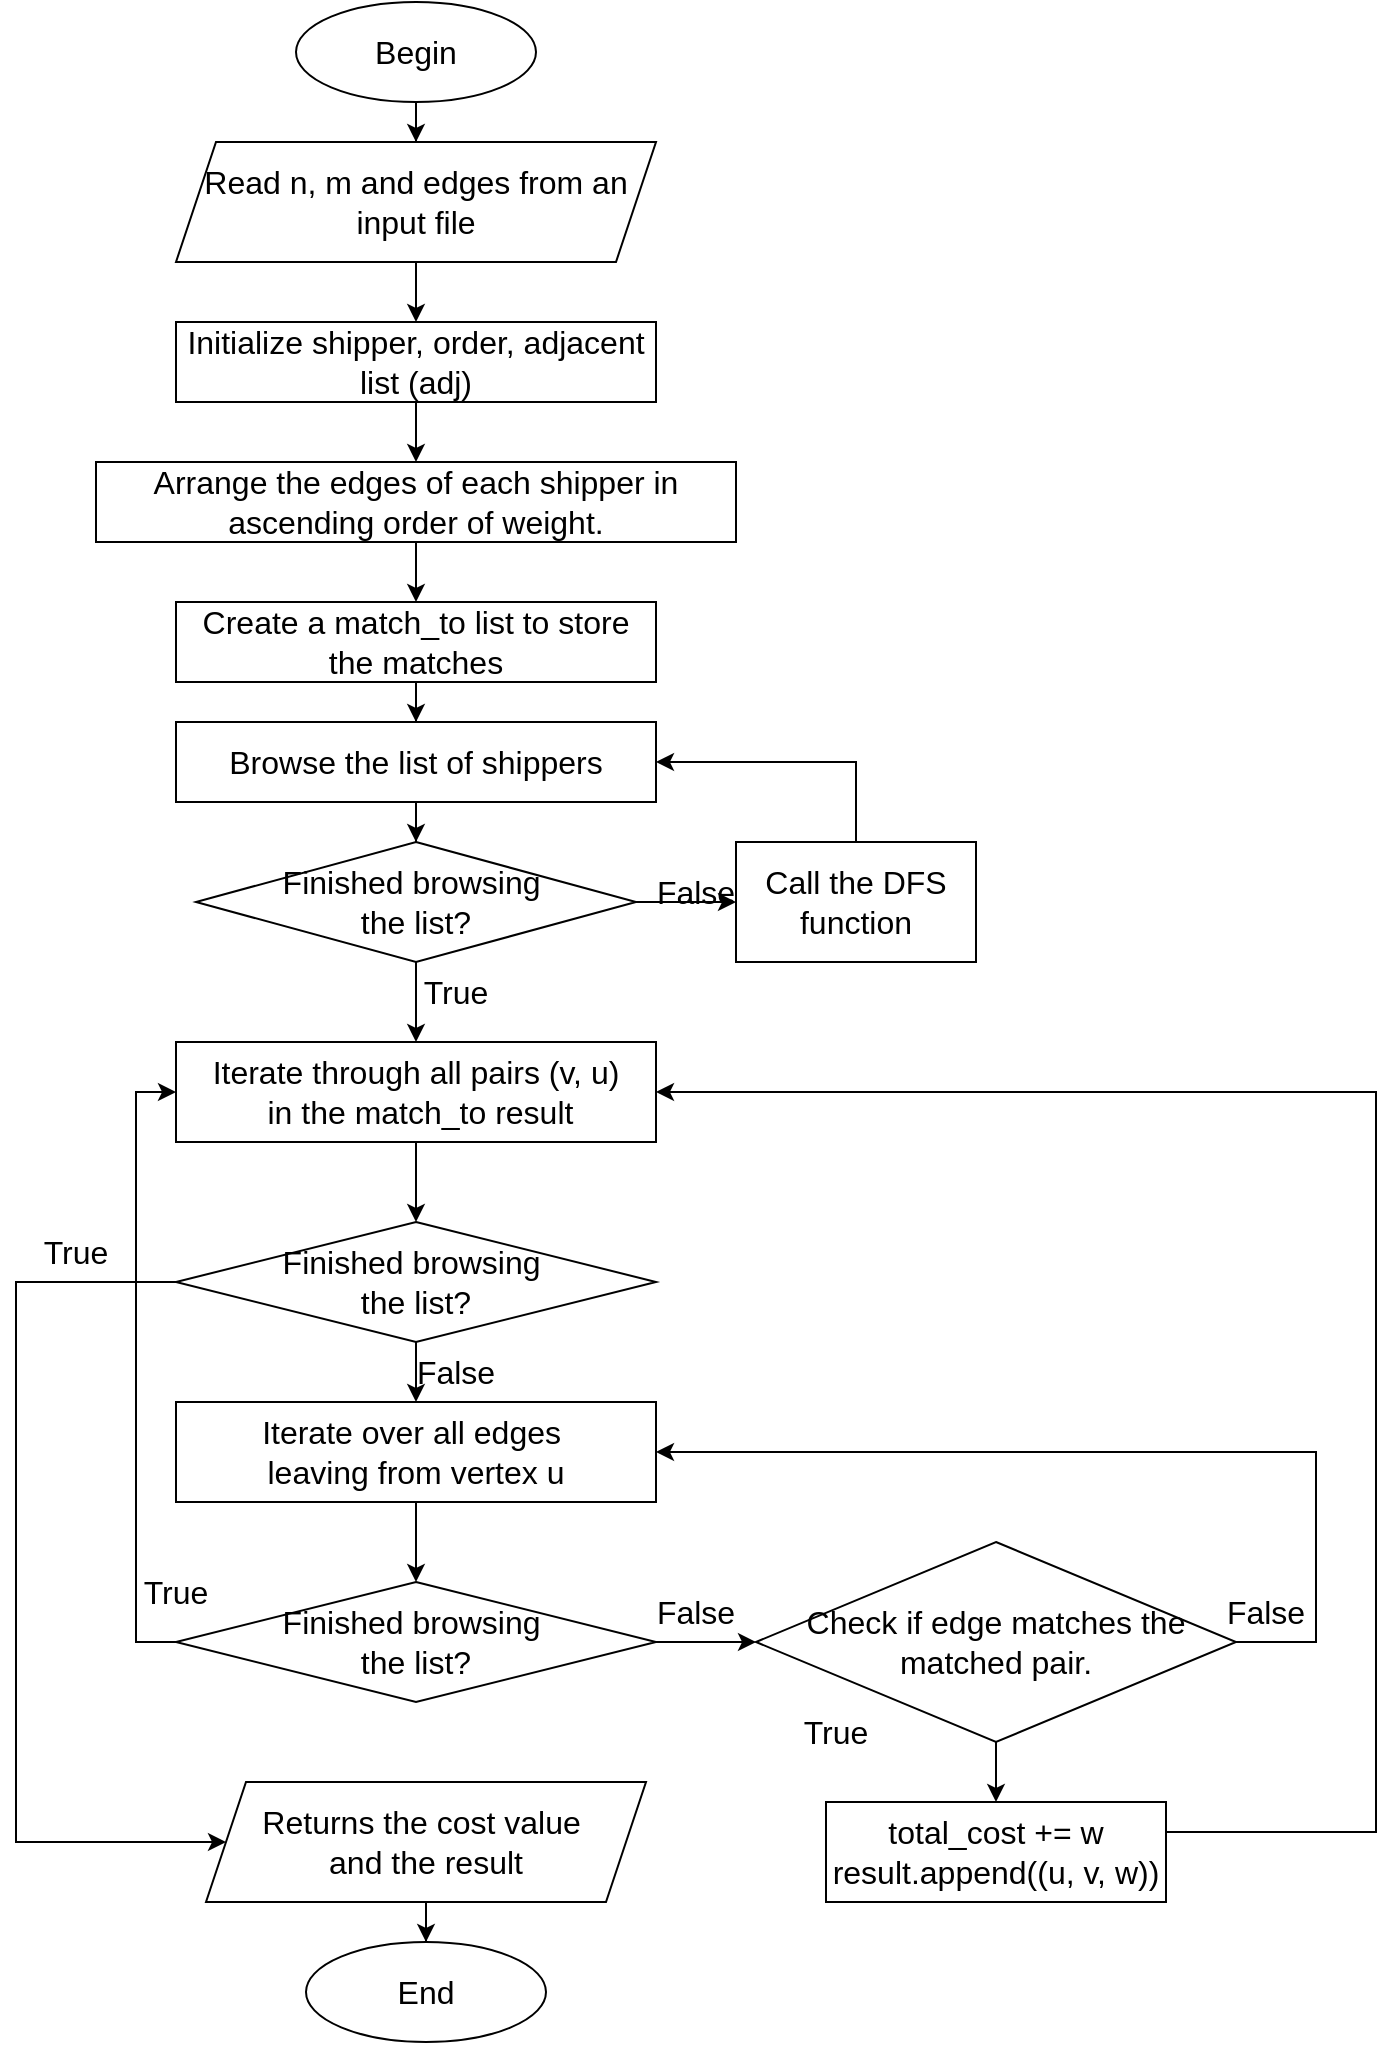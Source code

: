 <mxfile version="28.2.5" pages="2">
  <diagram name="Page-1" id="xVQ26TS-9nPnl3b0Swa5">
    <mxGraphModel dx="1426" dy="777" grid="1" gridSize="10" guides="1" tooltips="1" connect="1" arrows="1" fold="1" page="1" pageScale="1" pageWidth="850" pageHeight="1100" math="0" shadow="0">
      <root>
        <mxCell id="0" />
        <mxCell id="1" parent="0" />
        <mxCell id="BaPUnZjPbzNxUk9tTi28-2" value="" style="edgeStyle=orthogonalEdgeStyle;rounded=0;orthogonalLoop=1;jettySize=auto;html=1;" edge="1" parent="1" source="2A_SbFSFQwI9NCKNKfQg-1" target="BaPUnZjPbzNxUk9tTi28-1">
          <mxGeometry relative="1" as="geometry" />
        </mxCell>
        <mxCell id="2A_SbFSFQwI9NCKNKfQg-1" value="Begin" style="ellipse;whiteSpace=wrap;html=1;fontSize=16;" parent="1" vertex="1">
          <mxGeometry x="260" y="30" width="120" height="50" as="geometry" />
        </mxCell>
        <mxCell id="2A_SbFSFQwI9NCKNKfQg-7" value="" style="edgeStyle=orthogonalEdgeStyle;rounded=0;orthogonalLoop=1;jettySize=auto;html=1;fontSize=16;" parent="1" source="2A_SbFSFQwI9NCKNKfQg-4" target="2A_SbFSFQwI9NCKNKfQg-6" edge="1">
          <mxGeometry relative="1" as="geometry" />
        </mxCell>
        <mxCell id="2A_SbFSFQwI9NCKNKfQg-4" value="Initialize shipper, order, adjacent list (adj)" style="rounded=0;whiteSpace=wrap;html=1;fontSize=16;" parent="1" vertex="1">
          <mxGeometry x="200" y="190" width="240" height="40" as="geometry" />
        </mxCell>
        <mxCell id="2A_SbFSFQwI9NCKNKfQg-9" value="" style="edgeStyle=orthogonalEdgeStyle;rounded=0;orthogonalLoop=1;jettySize=auto;html=1;fontSize=16;" parent="1" source="2A_SbFSFQwI9NCKNKfQg-6" target="2A_SbFSFQwI9NCKNKfQg-8" edge="1">
          <mxGeometry relative="1" as="geometry" />
        </mxCell>
        <mxCell id="2A_SbFSFQwI9NCKNKfQg-6" value="Arrange the edges of each shipper in ascending order of weight." style="rounded=0;whiteSpace=wrap;html=1;fontSize=16;" parent="1" vertex="1">
          <mxGeometry x="160" y="260" width="320" height="40" as="geometry" />
        </mxCell>
        <mxCell id="2A_SbFSFQwI9NCKNKfQg-11" value="" style="edgeStyle=orthogonalEdgeStyle;rounded=0;orthogonalLoop=1;jettySize=auto;html=1;fontSize=16;" parent="1" source="2A_SbFSFQwI9NCKNKfQg-8" target="2A_SbFSFQwI9NCKNKfQg-10" edge="1">
          <mxGeometry relative="1" as="geometry" />
        </mxCell>
        <mxCell id="2A_SbFSFQwI9NCKNKfQg-8" value="Create a match_to list to store the matches" style="rounded=0;whiteSpace=wrap;html=1;fontSize=16;" parent="1" vertex="1">
          <mxGeometry x="200" y="330" width="240" height="40" as="geometry" />
        </mxCell>
        <mxCell id="2A_SbFSFQwI9NCKNKfQg-13" value="" style="edgeStyle=orthogonalEdgeStyle;rounded=0;orthogonalLoop=1;jettySize=auto;html=1;fontSize=16;" parent="1" source="2A_SbFSFQwI9NCKNKfQg-10" target="2A_SbFSFQwI9NCKNKfQg-12" edge="1">
          <mxGeometry relative="1" as="geometry" />
        </mxCell>
        <mxCell id="2A_SbFSFQwI9NCKNKfQg-10" value="Browse the list of shippers" style="rounded=0;whiteSpace=wrap;html=1;fontSize=16;" parent="1" vertex="1">
          <mxGeometry x="200" y="390" width="240" height="40" as="geometry" />
        </mxCell>
        <mxCell id="2A_SbFSFQwI9NCKNKfQg-15" style="edgeStyle=orthogonalEdgeStyle;rounded=0;orthogonalLoop=1;jettySize=auto;html=1;exitX=1;exitY=0.5;exitDx=0;exitDy=0;entryX=0;entryY=0.5;entryDx=0;entryDy=0;fontSize=16;" parent="1" source="2A_SbFSFQwI9NCKNKfQg-12" target="2A_SbFSFQwI9NCKNKfQg-14" edge="1">
          <mxGeometry relative="1" as="geometry" />
        </mxCell>
        <mxCell id="2A_SbFSFQwI9NCKNKfQg-17" value="" style="edgeStyle=orthogonalEdgeStyle;rounded=0;orthogonalLoop=1;jettySize=auto;html=1;fontSize=16;" parent="1" source="2A_SbFSFQwI9NCKNKfQg-12" target="2A_SbFSFQwI9NCKNKfQg-16" edge="1">
          <mxGeometry relative="1" as="geometry" />
        </mxCell>
        <mxCell id="2A_SbFSFQwI9NCKNKfQg-12" value="Finished browsing&amp;nbsp;&lt;div&gt;the list?&lt;/div&gt;" style="rhombus;whiteSpace=wrap;html=1;fontSize=16;" parent="1" vertex="1">
          <mxGeometry x="210" y="450" width="220" height="60" as="geometry" />
        </mxCell>
        <mxCell id="2A_SbFSFQwI9NCKNKfQg-18" style="edgeStyle=orthogonalEdgeStyle;rounded=0;orthogonalLoop=1;jettySize=auto;html=1;exitX=0.5;exitY=0;exitDx=0;exitDy=0;entryX=1;entryY=0.5;entryDx=0;entryDy=0;fontSize=16;" parent="1" source="2A_SbFSFQwI9NCKNKfQg-14" target="2A_SbFSFQwI9NCKNKfQg-10" edge="1">
          <mxGeometry relative="1" as="geometry" />
        </mxCell>
        <mxCell id="2A_SbFSFQwI9NCKNKfQg-14" value="Call the DFS function" style="rounded=0;whiteSpace=wrap;html=1;fontSize=16;" parent="1" vertex="1">
          <mxGeometry x="480" y="450" width="120" height="60" as="geometry" />
        </mxCell>
        <mxCell id="2A_SbFSFQwI9NCKNKfQg-20" value="" style="edgeStyle=orthogonalEdgeStyle;rounded=0;orthogonalLoop=1;jettySize=auto;html=1;fontSize=16;" parent="1" source="2A_SbFSFQwI9NCKNKfQg-16" target="2A_SbFSFQwI9NCKNKfQg-19" edge="1">
          <mxGeometry relative="1" as="geometry" />
        </mxCell>
        <mxCell id="2A_SbFSFQwI9NCKNKfQg-16" value="Iterate through all pairs (v, u)&lt;div&gt;&amp;nbsp;in the match_to result&lt;/div&gt;" style="rounded=0;whiteSpace=wrap;html=1;fontSize=16;" parent="1" vertex="1">
          <mxGeometry x="200" y="550" width="240" height="50" as="geometry" />
        </mxCell>
        <mxCell id="3Od6S8CFi3i6scTGe9zs-7" value="" style="edgeStyle=orthogonalEdgeStyle;rounded=0;orthogonalLoop=1;jettySize=auto;html=1;fontSize=16;" parent="1" source="2A_SbFSFQwI9NCKNKfQg-19" target="2A_SbFSFQwI9NCKNKfQg-22" edge="1">
          <mxGeometry relative="1" as="geometry" />
        </mxCell>
        <mxCell id="3Od6S8CFi3i6scTGe9zs-9" style="edgeStyle=orthogonalEdgeStyle;rounded=0;orthogonalLoop=1;jettySize=auto;html=1;fontSize=16;entryX=0;entryY=0.5;entryDx=0;entryDy=0;" parent="1" source="2A_SbFSFQwI9NCKNKfQg-19" target="BaPUnZjPbzNxUk9tTi28-5" edge="1">
          <mxGeometry relative="1" as="geometry">
            <Array as="points">
              <mxPoint x="120" y="670" />
              <mxPoint x="120" y="950" />
            </Array>
            <mxPoint x="190" y="950" as="targetPoint" />
          </mxGeometry>
        </mxCell>
        <mxCell id="2A_SbFSFQwI9NCKNKfQg-19" value="Finished browsing&amp;nbsp;&lt;div&gt;the list?&lt;/div&gt;" style="rhombus;whiteSpace=wrap;html=1;fontSize=16;" parent="1" vertex="1">
          <mxGeometry x="200" y="640" width="240" height="60" as="geometry" />
        </mxCell>
        <mxCell id="2A_SbFSFQwI9NCKNKfQg-25" value="" style="edgeStyle=orthogonalEdgeStyle;rounded=0;orthogonalLoop=1;jettySize=auto;html=1;fontSize=16;" parent="1" source="2A_SbFSFQwI9NCKNKfQg-22" target="2A_SbFSFQwI9NCKNKfQg-24" edge="1">
          <mxGeometry relative="1" as="geometry" />
        </mxCell>
        <mxCell id="2A_SbFSFQwI9NCKNKfQg-22" value="Iterate over all edges&amp;nbsp;&lt;div&gt;leaving from vertex u&lt;/div&gt;" style="rounded=0;whiteSpace=wrap;html=1;fontSize=16;" parent="1" vertex="1">
          <mxGeometry x="200" y="730" width="240" height="50" as="geometry" />
        </mxCell>
        <mxCell id="2A_SbFSFQwI9NCKNKfQg-27" style="edgeStyle=orthogonalEdgeStyle;rounded=0;orthogonalLoop=1;jettySize=auto;html=1;exitX=1;exitY=0.5;exitDx=0;exitDy=0;entryX=0;entryY=0.5;entryDx=0;entryDy=0;fontSize=16;" parent="1" source="2A_SbFSFQwI9NCKNKfQg-24" target="2A_SbFSFQwI9NCKNKfQg-26" edge="1">
          <mxGeometry relative="1" as="geometry" />
        </mxCell>
        <mxCell id="3Od6S8CFi3i6scTGe9zs-6" style="edgeStyle=orthogonalEdgeStyle;rounded=0;orthogonalLoop=1;jettySize=auto;html=1;exitX=0;exitY=0.5;exitDx=0;exitDy=0;entryX=0;entryY=0.5;entryDx=0;entryDy=0;fontSize=16;" parent="1" source="2A_SbFSFQwI9NCKNKfQg-24" target="2A_SbFSFQwI9NCKNKfQg-16" edge="1">
          <mxGeometry relative="1" as="geometry" />
        </mxCell>
        <mxCell id="2A_SbFSFQwI9NCKNKfQg-24" value="Finished browsing&amp;nbsp;&lt;div&gt;the list?&lt;/div&gt;" style="rhombus;whiteSpace=wrap;html=1;fontSize=16;" parent="1" vertex="1">
          <mxGeometry x="200" y="820" width="240" height="60" as="geometry" />
        </mxCell>
        <mxCell id="2A_SbFSFQwI9NCKNKfQg-29" value="" style="edgeStyle=orthogonalEdgeStyle;rounded=0;orthogonalLoop=1;jettySize=auto;html=1;fontSize=16;" parent="1" source="2A_SbFSFQwI9NCKNKfQg-26" target="2A_SbFSFQwI9NCKNKfQg-28" edge="1">
          <mxGeometry relative="1" as="geometry" />
        </mxCell>
        <mxCell id="2A_SbFSFQwI9NCKNKfQg-30" style="edgeStyle=orthogonalEdgeStyle;rounded=0;orthogonalLoop=1;jettySize=auto;html=1;exitX=1;exitY=0.5;exitDx=0;exitDy=0;entryX=1;entryY=0.5;entryDx=0;entryDy=0;fontSize=16;" parent="1" source="2A_SbFSFQwI9NCKNKfQg-26" target="2A_SbFSFQwI9NCKNKfQg-22" edge="1">
          <mxGeometry relative="1" as="geometry">
            <Array as="points">
              <mxPoint x="770" y="850" />
              <mxPoint x="770" y="755" />
            </Array>
          </mxGeometry>
        </mxCell>
        <mxCell id="2A_SbFSFQwI9NCKNKfQg-26" value="&lt;article data-turn=&quot;assistant&quot; data-scroll-anchor=&quot;true&quot; data-testid=&quot;conversation-turn-16&quot; data-turn-id=&quot;request-WEB:ffaf3457-9976-4367-9770-dad53610fd67-7&quot; dir=&quot;auto&quot; tabindex=&quot;-1&quot; class=&quot;text-token-text-primary w-full focus:outline-none scroll-mt-[calc(var(--header-height)+min(200px,max(70px,20svh)))]&quot;&gt;&lt;div class=&quot;text-base my-auto mx-auto pb-10 [--thread-content-margin:--spacing(4)] thread-sm:[--thread-content-margin:--spacing(6)] thread-lg:[--thread-content-margin:--spacing(16)] px-(--thread-content-margin)&quot;&gt;&lt;div tabindex=&quot;-1&quot; class=&quot;[--thread-content-max-width:40rem] thread-lg:[--thread-content-max-width:48rem] mx-auto max-w-(--thread-content-max-width) flex-1 group/turn-messages focus-visible:outline-hidden relative flex w-full min-w-0 flex-col agent-turn&quot;&gt;&lt;div class=&quot;flex max-w-full flex-col grow&quot;&gt;&lt;div data-message-model-slug=&quot;gpt-5-mini&quot; class=&quot;min-h-8 text-message relative flex w-full flex-col items-end gap-2 text-start break-words whitespace-normal [.text-message+&amp;amp;]:mt-5&quot; dir=&quot;auto&quot; data-message-id=&quot;9eead7fc-17b7-495d-b60a-0eb9cebfdc95&quot; data-message-author-role=&quot;assistant&quot;&gt;&lt;div class=&quot;flex w-full flex-col gap-1 empty:hidden first:pt-[1px]&quot;&gt;&lt;div class=&quot;markdown prose dark:prose-invert w-full break-words light markdown-new-styling&quot;&gt;&lt;p data-is-only-node=&quot;&quot; data-is-last-node=&quot;&quot; data-end=&quot;39&quot; data-start=&quot;0&quot;&gt;Check if edge matches the matched pair.&lt;/p&gt;&lt;/div&gt;&lt;/div&gt;&lt;/div&gt;&lt;/div&gt;&lt;div class=&quot;z-0 flex min-h-[46px] justify-start&quot;&gt;&lt;/div&gt;&lt;div class=&quot;mt-3 w-full empty:hidden&quot;&gt;&lt;div class=&quot;text-center&quot;&gt;&lt;/div&gt;&lt;/div&gt;&lt;/div&gt;&lt;/div&gt;&lt;/article&gt;&lt;div class=&quot;pointer-events-none h-px w-px&quot; data-edge=&quot;true&quot; aria-hidden=&quot;true&quot;&gt;&lt;/div&gt;" style="rhombus;whiteSpace=wrap;html=1;fontSize=16;" parent="1" vertex="1">
          <mxGeometry x="490" y="800" width="240" height="100" as="geometry" />
        </mxCell>
        <mxCell id="Ob2yLLa6XE7fqjVu12nJ-1" style="edgeStyle=orthogonalEdgeStyle;rounded=0;orthogonalLoop=1;jettySize=auto;html=1;entryX=1;entryY=0.5;entryDx=0;entryDy=0;" parent="1" source="2A_SbFSFQwI9NCKNKfQg-28" target="2A_SbFSFQwI9NCKNKfQg-16" edge="1">
          <mxGeometry relative="1" as="geometry">
            <Array as="points">
              <mxPoint x="800" y="945" />
              <mxPoint x="800" y="575" />
            </Array>
          </mxGeometry>
        </mxCell>
        <mxCell id="2A_SbFSFQwI9NCKNKfQg-28" value="total_cost += w&lt;div&gt;result.append((u, v, w))&lt;/div&gt;" style="rounded=0;whiteSpace=wrap;html=1;fontSize=16;" parent="1" vertex="1">
          <mxGeometry x="525" y="930" width="170" height="50" as="geometry" />
        </mxCell>
        <mxCell id="2A_SbFSFQwI9NCKNKfQg-38" value="" style="edgeStyle=orthogonalEdgeStyle;rounded=0;orthogonalLoop=1;jettySize=auto;html=1;fontSize=16;exitX=0.5;exitY=1;exitDx=0;exitDy=0;" parent="1" source="BaPUnZjPbzNxUk9tTi28-5" target="2A_SbFSFQwI9NCKNKfQg-37" edge="1">
          <mxGeometry relative="1" as="geometry">
            <mxPoint x="325" y="970" as="sourcePoint" />
          </mxGeometry>
        </mxCell>
        <mxCell id="2A_SbFSFQwI9NCKNKfQg-37" value="End" style="ellipse;whiteSpace=wrap;html=1;fontSize=16;" parent="1" vertex="1">
          <mxGeometry x="265" y="1000" width="120" height="50" as="geometry" />
        </mxCell>
        <mxCell id="3Od6S8CFi3i6scTGe9zs-10" value="True" style="text;strokeColor=none;align=center;fillColor=none;html=1;verticalAlign=middle;whiteSpace=wrap;rounded=0;fontSize=16;" parent="1" vertex="1">
          <mxGeometry x="310" y="510" width="60" height="30" as="geometry" />
        </mxCell>
        <mxCell id="3Od6S8CFi3i6scTGe9zs-11" value="False" style="text;strokeColor=none;align=center;fillColor=none;html=1;verticalAlign=middle;whiteSpace=wrap;rounded=0;fontSize=16;" parent="1" vertex="1">
          <mxGeometry x="430" y="460" width="60" height="30" as="geometry" />
        </mxCell>
        <mxCell id="3Od6S8CFi3i6scTGe9zs-12" value="True" style="text;strokeColor=none;align=center;fillColor=none;html=1;verticalAlign=middle;whiteSpace=wrap;rounded=0;fontSize=16;" parent="1" vertex="1">
          <mxGeometry x="120" y="640" width="60" height="30" as="geometry" />
        </mxCell>
        <mxCell id="3Od6S8CFi3i6scTGe9zs-13" value="False" style="text;strokeColor=none;align=center;fillColor=none;html=1;verticalAlign=middle;whiteSpace=wrap;rounded=0;fontSize=16;" parent="1" vertex="1">
          <mxGeometry x="310" y="700" width="60" height="30" as="geometry" />
        </mxCell>
        <mxCell id="3Od6S8CFi3i6scTGe9zs-14" value="True" style="text;strokeColor=none;align=center;fillColor=none;html=1;verticalAlign=middle;whiteSpace=wrap;rounded=0;fontSize=16;" parent="1" vertex="1">
          <mxGeometry x="170" y="810" width="60" height="30" as="geometry" />
        </mxCell>
        <mxCell id="3Od6S8CFi3i6scTGe9zs-15" value="False" style="text;strokeColor=none;align=center;fillColor=none;html=1;verticalAlign=middle;whiteSpace=wrap;rounded=0;fontSize=16;" parent="1" vertex="1">
          <mxGeometry x="430" y="820" width="60" height="30" as="geometry" />
        </mxCell>
        <mxCell id="3Od6S8CFi3i6scTGe9zs-16" value="False" style="text;strokeColor=none;align=center;fillColor=none;html=1;verticalAlign=middle;whiteSpace=wrap;rounded=0;fontSize=16;" parent="1" vertex="1">
          <mxGeometry x="720" y="820" width="50" height="30" as="geometry" />
        </mxCell>
        <mxCell id="3Od6S8CFi3i6scTGe9zs-17" value="True" style="text;strokeColor=none;align=center;fillColor=none;html=1;verticalAlign=middle;whiteSpace=wrap;rounded=0;fontSize=16;" parent="1" vertex="1">
          <mxGeometry x="500" y="880" width="60" height="30" as="geometry" />
        </mxCell>
        <mxCell id="BaPUnZjPbzNxUk9tTi28-4" style="edgeStyle=orthogonalEdgeStyle;rounded=0;orthogonalLoop=1;jettySize=auto;html=1;exitX=0.5;exitY=1;exitDx=0;exitDy=0;entryX=0.5;entryY=0;entryDx=0;entryDy=0;" edge="1" parent="1" source="BaPUnZjPbzNxUk9tTi28-1" target="2A_SbFSFQwI9NCKNKfQg-4">
          <mxGeometry relative="1" as="geometry" />
        </mxCell>
        <mxCell id="BaPUnZjPbzNxUk9tTi28-1" value="&lt;span style=&quot;font-size: 16px;&quot;&gt;Read n, m and edges from an input file&lt;/span&gt;" style="shape=parallelogram;perimeter=parallelogramPerimeter;whiteSpace=wrap;html=1;fixedSize=1;" vertex="1" parent="1">
          <mxGeometry x="200" y="100" width="240" height="60" as="geometry" />
        </mxCell>
        <mxCell id="BaPUnZjPbzNxUk9tTi28-5" value="&lt;span style=&quot;font-size: 16px;&quot;&gt;Returns the cost value&amp;nbsp;&lt;/span&gt;&lt;div style=&quot;font-size: 16px;&quot;&gt;and the result&lt;/div&gt;" style="shape=parallelogram;perimeter=parallelogramPerimeter;whiteSpace=wrap;html=1;fixedSize=1;" vertex="1" parent="1">
          <mxGeometry x="215" y="920" width="220" height="60" as="geometry" />
        </mxCell>
      </root>
    </mxGraphModel>
  </diagram>
  <diagram id="YGLkKydmFXJNacxht6CW" name="Page-2">
    <mxGraphModel dx="1426" dy="777" grid="1" gridSize="10" guides="1" tooltips="1" connect="1" arrows="1" fold="1" page="1" pageScale="1" pageWidth="850" pageHeight="1100" math="0" shadow="0">
      <root>
        <mxCell id="0" />
        <mxCell id="1" parent="0" />
        <mxCell id="BuTLXM4rKSmtT2MdxAmf-3" value="" style="edgeStyle=orthogonalEdgeStyle;rounded=0;orthogonalLoop=1;jettySize=auto;html=1;fontSize=16;" parent="1" source="BuTLXM4rKSmtT2MdxAmf-1" target="BuTLXM4rKSmtT2MdxAmf-2" edge="1">
          <mxGeometry relative="1" as="geometry" />
        </mxCell>
        <mxCell id="BuTLXM4rKSmtT2MdxAmf-1" value="Begin" style="ellipse;whiteSpace=wrap;html=1;fontSize=16;" parent="1" vertex="1">
          <mxGeometry x="360" y="40" width="120" height="50" as="geometry" />
        </mxCell>
        <mxCell id="0rB2-SKs5Lnc0A8TI4xo-2" value="" style="edgeStyle=orthogonalEdgeStyle;rounded=0;orthogonalLoop=1;jettySize=auto;html=1;fontSize=16;" parent="1" source="BuTLXM4rKSmtT2MdxAmf-2" target="0rB2-SKs5Lnc0A8TI4xo-1" edge="1">
          <mxGeometry relative="1" as="geometry" />
        </mxCell>
        <mxCell id="BuTLXM4rKSmtT2MdxAmf-2" value="Browse all orders that u has edges to" style="rounded=0;whiteSpace=wrap;html=1;fontSize=16;" parent="1" vertex="1">
          <mxGeometry x="320" y="120" width="200" height="40" as="geometry" />
        </mxCell>
        <mxCell id="0rB2-SKs5Lnc0A8TI4xo-4" style="edgeStyle=orthogonalEdgeStyle;rounded=0;orthogonalLoop=1;jettySize=auto;html=1;exitX=1;exitY=0.5;exitDx=0;exitDy=0;entryX=0;entryY=0.5;entryDx=0;entryDy=0;fontSize=16;" parent="1" source="0rB2-SKs5Lnc0A8TI4xo-1" target="0rB2-SKs5Lnc0A8TI4xo-3" edge="1">
          <mxGeometry relative="1" as="geometry" />
        </mxCell>
        <mxCell id="exZfm3OVi_6MwPLwBPTf-3" style="edgeStyle=orthogonalEdgeStyle;rounded=0;orthogonalLoop=1;jettySize=auto;html=1;exitX=0;exitY=0.5;exitDx=0;exitDy=0;entryX=0.5;entryY=0;entryDx=0;entryDy=0;fontSize=16;" parent="1" source="0rB2-SKs5Lnc0A8TI4xo-1" target="C10zt8fwZH5lsD5keY6W-2" edge="1">
          <mxGeometry relative="1" as="geometry">
            <mxPoint x="260" y="520" as="targetPoint" />
          </mxGeometry>
        </mxCell>
        <mxCell id="0rB2-SKs5Lnc0A8TI4xo-1" value="Finished browsing&amp;nbsp;&lt;div&gt;the list?&lt;/div&gt;" style="rhombus;whiteSpace=wrap;html=1;fontSize=16;" parent="1" vertex="1">
          <mxGeometry x="330" y="180" width="180" height="60" as="geometry" />
        </mxCell>
        <mxCell id="0rB2-SKs5Lnc0A8TI4xo-5" style="edgeStyle=orthogonalEdgeStyle;rounded=0;orthogonalLoop=1;jettySize=auto;html=1;exitX=0.5;exitY=0;exitDx=0;exitDy=0;entryX=1;entryY=0.5;entryDx=0;entryDy=0;fontSize=16;" parent="1" source="0rB2-SKs5Lnc0A8TI4xo-3" target="BuTLXM4rKSmtT2MdxAmf-2" edge="1">
          <mxGeometry relative="1" as="geometry" />
        </mxCell>
        <mxCell id="0rB2-SKs5Lnc0A8TI4xo-7" value="" style="edgeStyle=orthogonalEdgeStyle;rounded=0;orthogonalLoop=1;jettySize=auto;html=1;fontSize=16;" parent="1" source="0rB2-SKs5Lnc0A8TI4xo-3" target="0rB2-SKs5Lnc0A8TI4xo-6" edge="1">
          <mxGeometry relative="1" as="geometry" />
        </mxCell>
        <mxCell id="0rB2-SKs5Lnc0A8TI4xo-3" value="if v in used ?" style="rhombus;whiteSpace=wrap;html=1;fontSize=16;" parent="1" vertex="1">
          <mxGeometry x="560" y="180" width="140" height="60" as="geometry" />
        </mxCell>
        <mxCell id="0rB2-SKs5Lnc0A8TI4xo-9" value="" style="edgeStyle=orthogonalEdgeStyle;rounded=0;orthogonalLoop=1;jettySize=auto;html=1;fontSize=16;" parent="1" source="0rB2-SKs5Lnc0A8TI4xo-6" target="0rB2-SKs5Lnc0A8TI4xo-8" edge="1">
          <mxGeometry relative="1" as="geometry" />
        </mxCell>
        <mxCell id="0rB2-SKs5Lnc0A8TI4xo-6" value="used.add(v)" style="rounded=0;whiteSpace=wrap;html=1;fontSize=16;" parent="1" vertex="1">
          <mxGeometry x="570" y="280" width="120" height="40" as="geometry" />
        </mxCell>
        <mxCell id="0rB2-SKs5Lnc0A8TI4xo-11" value="" style="edgeStyle=orthogonalEdgeStyle;rounded=0;orthogonalLoop=1;jettySize=auto;html=1;fontSize=16;" parent="1" source="0rB2-SKs5Lnc0A8TI4xo-8" target="0rB2-SKs5Lnc0A8TI4xo-10" edge="1">
          <mxGeometry relative="1" as="geometry" />
        </mxCell>
        <mxCell id="0rB2-SKs5Lnc0A8TI4xo-13" value="" style="edgeStyle=orthogonalEdgeStyle;rounded=0;orthogonalLoop=1;jettySize=auto;html=1;fontSize=16;" parent="1" source="0rB2-SKs5Lnc0A8TI4xo-8" target="0rB2-SKs5Lnc0A8TI4xo-12" edge="1">
          <mxGeometry relative="1" as="geometry" />
        </mxCell>
        <mxCell id="0rB2-SKs5Lnc0A8TI4xo-8" value="if v not in&amp;nbsp;&lt;div&gt;match_to ?&lt;/div&gt;" style="rhombus;whiteSpace=wrap;html=1;fontSize=16;" parent="1" vertex="1">
          <mxGeometry x="560" y="350" width="140" height="60" as="geometry" />
        </mxCell>
        <mxCell id="exZfm3OVi_6MwPLwBPTf-4" value="" style="edgeStyle=orthogonalEdgeStyle;rounded=0;orthogonalLoop=1;jettySize=auto;html=1;fontSize=16;entryX=0.5;entryY=0;entryDx=0;entryDy=0;" parent="1" source="0rB2-SKs5Lnc0A8TI4xo-10" target="C10zt8fwZH5lsD5keY6W-6" edge="1">
          <mxGeometry relative="1" as="geometry">
            <mxPoint x="630" y="520" as="targetPoint" />
          </mxGeometry>
        </mxCell>
        <mxCell id="0rB2-SKs5Lnc0A8TI4xo-10" value="&lt;div style=&quot;font-family: Consolas, &amp;quot;Courier New&amp;quot;, monospace; line-height: 19px; white-space: pre;&quot;&gt;&lt;span style=&quot;font-family: Helvetica; white-space: normal; background-color: rgb(255, 255, 255);&quot;&gt;match_to[v] = u&lt;/span&gt;&lt;/div&gt;" style="rounded=0;whiteSpace=wrap;html=1;fontSize=16;" parent="1" vertex="1">
          <mxGeometry x="570" y="440" width="120" height="40" as="geometry" />
        </mxCell>
        <mxCell id="0rB2-SKs5Lnc0A8TI4xo-14" style="edgeStyle=orthogonalEdgeStyle;rounded=0;orthogonalLoop=1;jettySize=auto;html=1;exitX=0.5;exitY=1;exitDx=0;exitDy=0;entryX=0;entryY=0.5;entryDx=0;entryDy=0;fontSize=16;" parent="1" source="0rB2-SKs5Lnc0A8TI4xo-12" target="0rB2-SKs5Lnc0A8TI4xo-10" edge="1">
          <mxGeometry relative="1" as="geometry" />
        </mxCell>
        <mxCell id="0rB2-SKs5Lnc0A8TI4xo-12" value="&lt;div style=&quot;font-family: Consolas, &amp;quot;Courier New&amp;quot;, monospace; line-height: 19px; white-space: pre;&quot;&gt;&lt;span style=&quot;font-family: Helvetica; white-space: normal; background-color: rgb(255, 255, 255);&quot;&gt;Call the function DFS&lt;/span&gt;&lt;/div&gt;" style="rounded=0;whiteSpace=wrap;html=1;fontSize=16;" parent="1" vertex="1">
          <mxGeometry x="360" y="360" width="120" height="40" as="geometry" />
        </mxCell>
        <mxCell id="exZfm3OVi_6MwPLwBPTf-5" value="End" style="ellipse;whiteSpace=wrap;html=1;fontSize=16;" parent="1" vertex="1">
          <mxGeometry x="365" y="600" width="120" height="50" as="geometry" />
        </mxCell>
        <mxCell id="exZfm3OVi_6MwPLwBPTf-8" value="True" style="text;strokeColor=none;align=center;fillColor=none;html=1;verticalAlign=middle;whiteSpace=wrap;rounded=0;fontSize=16;" parent="1" vertex="1">
          <mxGeometry x="270" y="190" width="60" height="30" as="geometry" />
        </mxCell>
        <mxCell id="exZfm3OVi_6MwPLwBPTf-9" value="False" style="text;strokeColor=none;align=center;fillColor=none;html=1;verticalAlign=middle;whiteSpace=wrap;rounded=0;fontSize=16;" parent="1" vertex="1">
          <mxGeometry x="500" y="200" width="60" height="30" as="geometry" />
        </mxCell>
        <mxCell id="exZfm3OVi_6MwPLwBPTf-10" value="False" style="text;strokeColor=none;align=center;fillColor=none;html=1;verticalAlign=middle;whiteSpace=wrap;rounded=0;fontSize=16;" parent="1" vertex="1">
          <mxGeometry x="620" y="240" width="60" height="30" as="geometry" />
        </mxCell>
        <mxCell id="exZfm3OVi_6MwPLwBPTf-11" value="True" style="text;strokeColor=none;align=center;fillColor=none;html=1;verticalAlign=middle;whiteSpace=wrap;rounded=0;fontSize=16;" parent="1" vertex="1">
          <mxGeometry x="620" y="160" width="60" height="30" as="geometry" />
        </mxCell>
        <mxCell id="exZfm3OVi_6MwPLwBPTf-12" value="False" style="text;strokeColor=none;align=center;fillColor=none;html=1;verticalAlign=middle;whiteSpace=wrap;rounded=0;fontSize=16;" parent="1" vertex="1">
          <mxGeometry x="500" y="360" width="60" height="30" as="geometry" />
        </mxCell>
        <mxCell id="exZfm3OVi_6MwPLwBPTf-13" value="True" style="text;strokeColor=none;align=center;fillColor=none;html=1;verticalAlign=middle;whiteSpace=wrap;rounded=0;fontSize=16;" parent="1" vertex="1">
          <mxGeometry x="620" y="410" width="60" height="30" as="geometry" />
        </mxCell>
        <mxCell id="C10zt8fwZH5lsD5keY6W-5" style="edgeStyle=orthogonalEdgeStyle;rounded=0;orthogonalLoop=1;jettySize=auto;html=1;exitX=0.5;exitY=1;exitDx=0;exitDy=0;entryX=0;entryY=0.5;entryDx=0;entryDy=0;" edge="1" parent="1" source="C10zt8fwZH5lsD5keY6W-2" target="exZfm3OVi_6MwPLwBPTf-5">
          <mxGeometry relative="1" as="geometry" />
        </mxCell>
        <mxCell id="C10zt8fwZH5lsD5keY6W-2" value="&lt;font style=&quot;font-size: 16px;&quot;&gt;Return False&lt;/font&gt;" style="shape=parallelogram;perimeter=parallelogramPerimeter;whiteSpace=wrap;html=1;fixedSize=1;" vertex="1" parent="1">
          <mxGeometry x="200" y="520" width="120" height="60" as="geometry" />
        </mxCell>
        <mxCell id="C10zt8fwZH5lsD5keY6W-8" style="edgeStyle=orthogonalEdgeStyle;rounded=0;orthogonalLoop=1;jettySize=auto;html=1;exitX=0.5;exitY=1;exitDx=0;exitDy=0;entryX=1;entryY=0.5;entryDx=0;entryDy=0;" edge="1" parent="1" source="C10zt8fwZH5lsD5keY6W-6" target="exZfm3OVi_6MwPLwBPTf-5">
          <mxGeometry relative="1" as="geometry" />
        </mxCell>
        <mxCell id="C10zt8fwZH5lsD5keY6W-6" value="&lt;font style=&quot;font-size: 16px;&quot;&gt;Return True&lt;/font&gt;" style="shape=parallelogram;perimeter=parallelogramPerimeter;whiteSpace=wrap;html=1;fixedSize=1;" vertex="1" parent="1">
          <mxGeometry x="570" y="520" width="120" height="60" as="geometry" />
        </mxCell>
      </root>
    </mxGraphModel>
  </diagram>
</mxfile>

